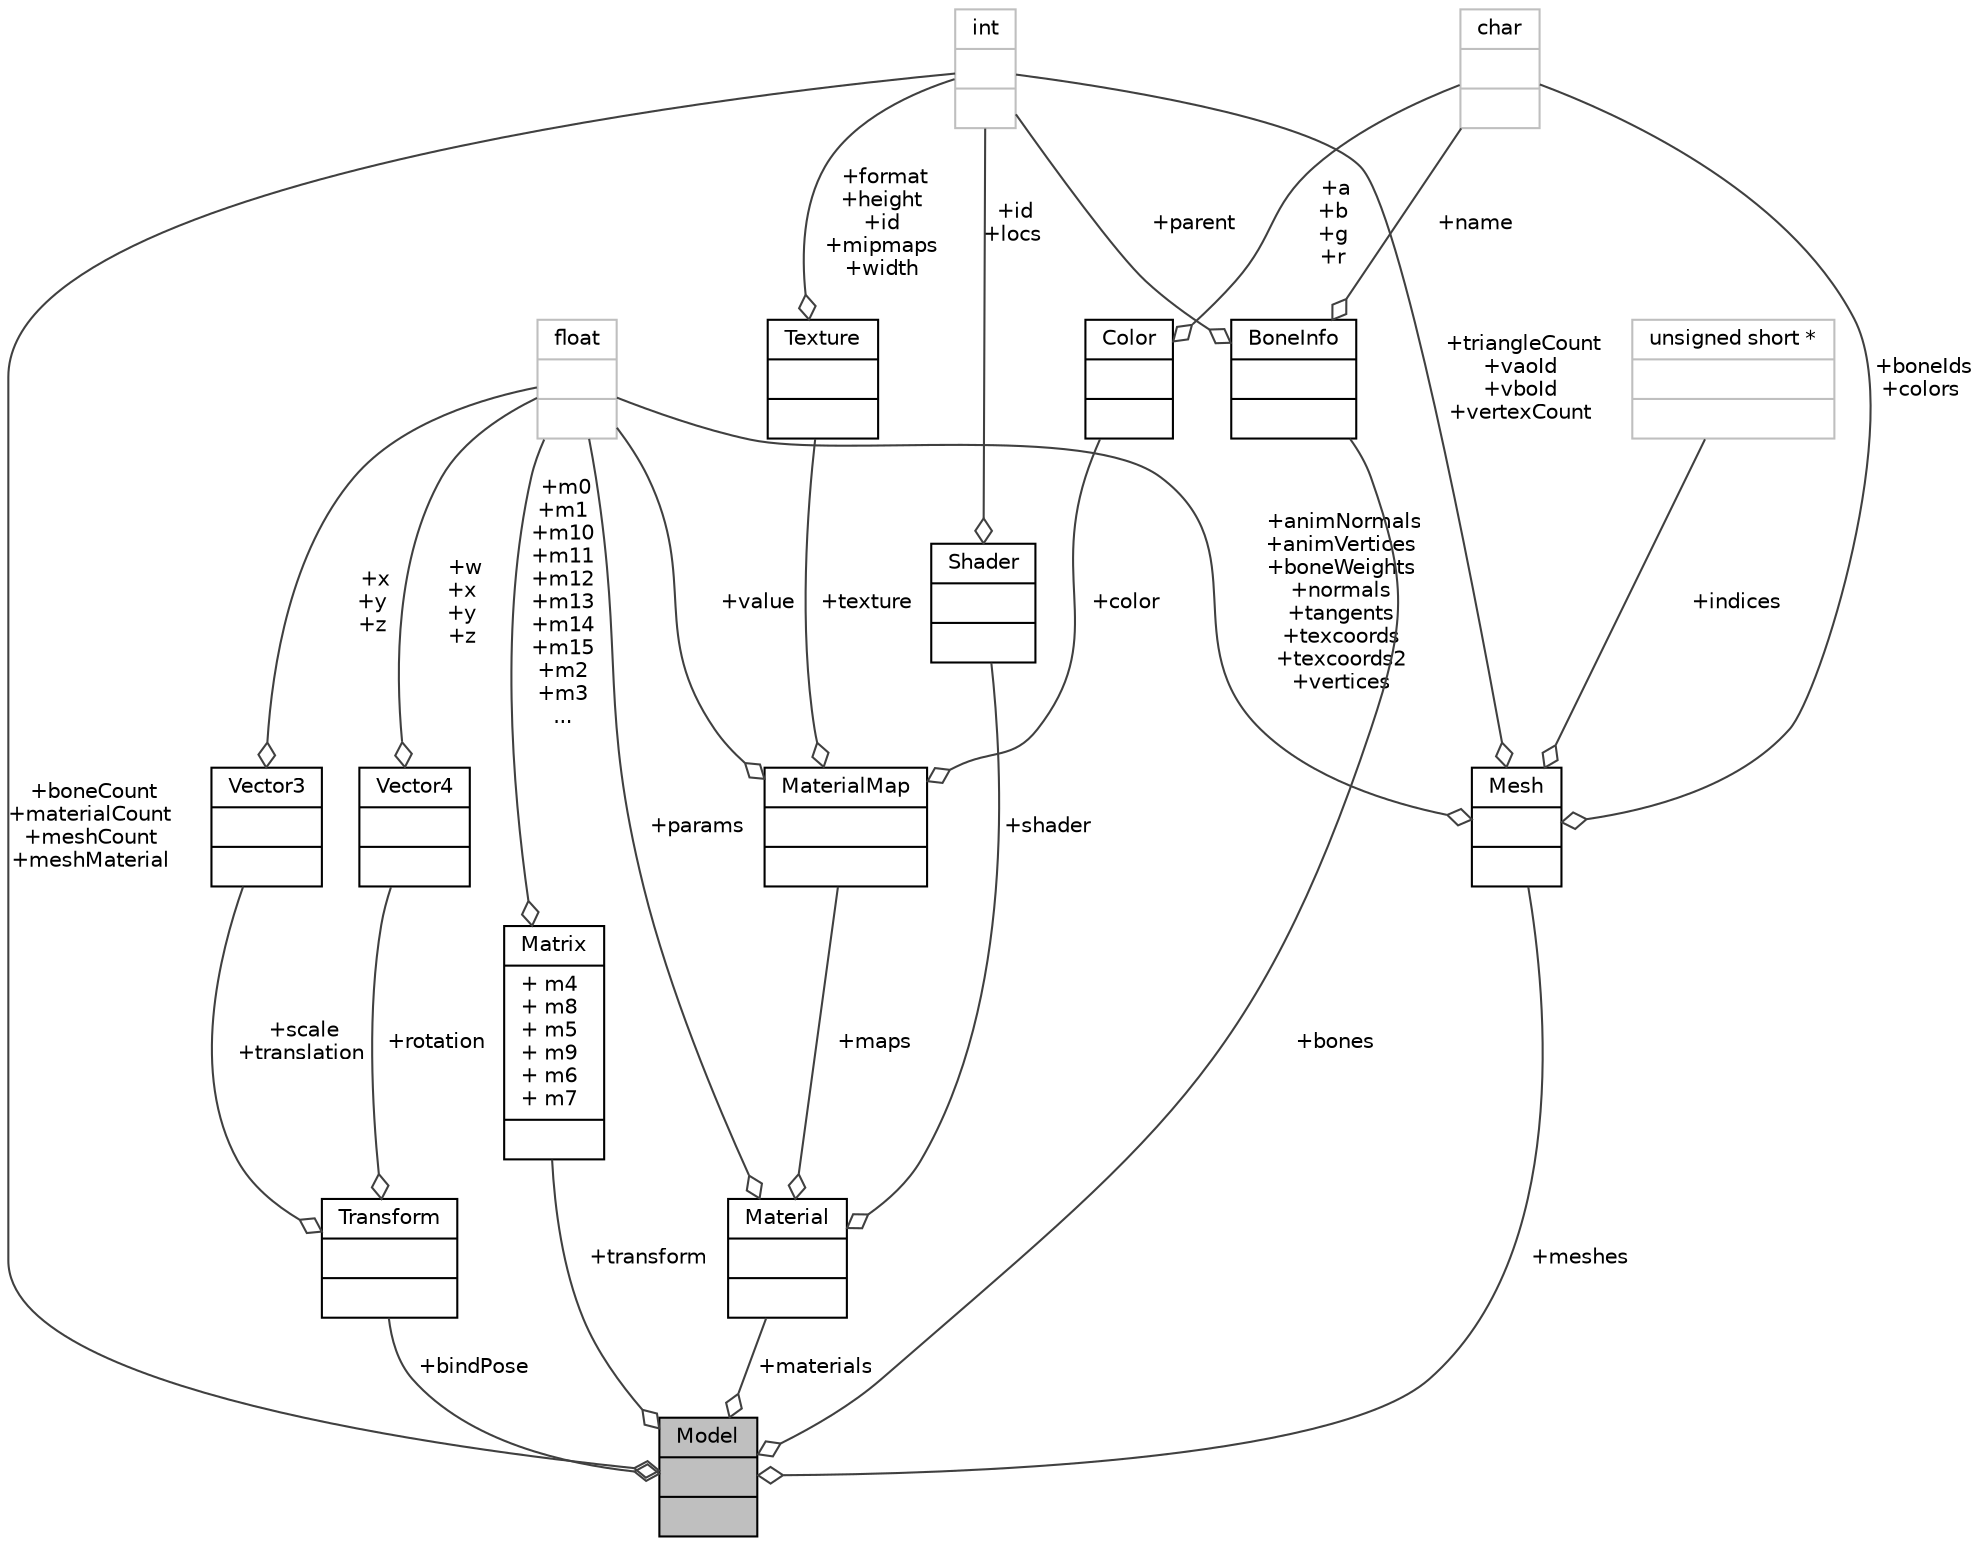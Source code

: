 digraph "Model"
{
 // LATEX_PDF_SIZE
  edge [fontname="Helvetica",fontsize="10",labelfontname="Helvetica",labelfontsize="10"];
  node [fontname="Helvetica",fontsize="10",shape=record];
  Node1 [label="{Model\n||}",height=0.2,width=0.4,color="black", fillcolor="grey75", style="filled", fontcolor="black",tooltip=" "];
  Node2 -> Node1 [color="grey25",fontsize="10",style="solid",label=" +materials" ,arrowhead="odiamond",fontname="Helvetica"];
  Node2 [label="{Material\n||}",height=0.2,width=0.4,color="black", fillcolor="white", style="filled",URL="$structMaterial.html",tooltip=" "];
  Node3 -> Node2 [color="grey25",fontsize="10",style="solid",label=" +shader" ,arrowhead="odiamond",fontname="Helvetica"];
  Node3 [label="{Shader\n||}",height=0.2,width=0.4,color="black", fillcolor="white", style="filled",URL="$structShader.html",tooltip=" "];
  Node4 -> Node3 [color="grey25",fontsize="10",style="solid",label=" +id\n+locs" ,arrowhead="odiamond",fontname="Helvetica"];
  Node4 [label="{int\n||}",height=0.2,width=0.4,color="grey75", fillcolor="white", style="filled",tooltip=" "];
  Node5 -> Node2 [color="grey25",fontsize="10",style="solid",label=" +params" ,arrowhead="odiamond",fontname="Helvetica"];
  Node5 [label="{float\n||}",height=0.2,width=0.4,color="grey75", fillcolor="white", style="filled",tooltip=" "];
  Node6 -> Node2 [color="grey25",fontsize="10",style="solid",label=" +maps" ,arrowhead="odiamond",fontname="Helvetica"];
  Node6 [label="{MaterialMap\n||}",height=0.2,width=0.4,color="black", fillcolor="white", style="filled",URL="$structMaterialMap.html",tooltip=" "];
  Node5 -> Node6 [color="grey25",fontsize="10",style="solid",label=" +value" ,arrowhead="odiamond",fontname="Helvetica"];
  Node7 -> Node6 [color="grey25",fontsize="10",style="solid",label=" +texture" ,arrowhead="odiamond",fontname="Helvetica"];
  Node7 [label="{Texture\n||}",height=0.2,width=0.4,color="black", fillcolor="white", style="filled",URL="$structTexture.html",tooltip=" "];
  Node4 -> Node7 [color="grey25",fontsize="10",style="solid",label=" +format\n+height\n+id\n+mipmaps\n+width" ,arrowhead="odiamond",fontname="Helvetica"];
  Node8 -> Node6 [color="grey25",fontsize="10",style="solid",label=" +color" ,arrowhead="odiamond",fontname="Helvetica"];
  Node8 [label="{Color\n||}",height=0.2,width=0.4,color="black", fillcolor="white", style="filled",URL="$structColor.html",tooltip=" "];
  Node9 -> Node8 [color="grey25",fontsize="10",style="solid",label=" +a\n+b\n+g\n+r" ,arrowhead="odiamond",fontname="Helvetica"];
  Node9 [label="{char\n||}",height=0.2,width=0.4,color="grey75", fillcolor="white", style="filled",tooltip=" "];
  Node10 -> Node1 [color="grey25",fontsize="10",style="solid",label=" +bones" ,arrowhead="odiamond",fontname="Helvetica"];
  Node10 [label="{BoneInfo\n||}",height=0.2,width=0.4,color="black", fillcolor="white", style="filled",URL="$structBoneInfo.html",tooltip=" "];
  Node9 -> Node10 [color="grey25",fontsize="10",style="solid",label=" +name" ,arrowhead="odiamond",fontname="Helvetica"];
  Node4 -> Node10 [color="grey25",fontsize="10",style="solid",label=" +parent" ,arrowhead="odiamond",fontname="Helvetica"];
  Node4 -> Node1 [color="grey25",fontsize="10",style="solid",label=" +boneCount\n+materialCount\n+meshCount\n+meshMaterial" ,arrowhead="odiamond",fontname="Helvetica"];
  Node11 -> Node1 [color="grey25",fontsize="10",style="solid",label=" +bindPose" ,arrowhead="odiamond",fontname="Helvetica"];
  Node11 [label="{Transform\n||}",height=0.2,width=0.4,color="black", fillcolor="white", style="filled",URL="$structTransform.html",tooltip=" "];
  Node12 -> Node11 [color="grey25",fontsize="10",style="solid",label=" +scale\n+translation" ,arrowhead="odiamond",fontname="Helvetica"];
  Node12 [label="{Vector3\n||}",height=0.2,width=0.4,color="black", fillcolor="white", style="filled",URL="$structVector3.html",tooltip=" "];
  Node5 -> Node12 [color="grey25",fontsize="10",style="solid",label=" +x\n+y\n+z" ,arrowhead="odiamond",fontname="Helvetica"];
  Node13 -> Node11 [color="grey25",fontsize="10",style="solid",label=" +rotation" ,arrowhead="odiamond",fontname="Helvetica"];
  Node13 [label="{Vector4\n||}",height=0.2,width=0.4,color="black", fillcolor="white", style="filled",URL="$structVector4.html",tooltip=" "];
  Node5 -> Node13 [color="grey25",fontsize="10",style="solid",label=" +w\n+x\n+y\n+z" ,arrowhead="odiamond",fontname="Helvetica"];
  Node14 -> Node1 [color="grey25",fontsize="10",style="solid",label=" +meshes" ,arrowhead="odiamond",fontname="Helvetica"];
  Node14 [label="{Mesh\n||}",height=0.2,width=0.4,color="black", fillcolor="white", style="filled",URL="$structMesh.html",tooltip=" "];
  Node9 -> Node14 [color="grey25",fontsize="10",style="solid",label=" +boneIds\n+colors" ,arrowhead="odiamond",fontname="Helvetica"];
  Node5 -> Node14 [color="grey25",fontsize="10",style="solid",label=" +animNormals\n+animVertices\n+boneWeights\n+normals\n+tangents\n+texcoords\n+texcoords2\n+vertices" ,arrowhead="odiamond",fontname="Helvetica"];
  Node4 -> Node14 [color="grey25",fontsize="10",style="solid",label=" +triangleCount\n+vaoId\n+vboId\n+vertexCount" ,arrowhead="odiamond",fontname="Helvetica"];
  Node15 -> Node14 [color="grey25",fontsize="10",style="solid",label=" +indices" ,arrowhead="odiamond",fontname="Helvetica"];
  Node15 [label="{unsigned short *\n||}",height=0.2,width=0.4,color="grey75", fillcolor="white", style="filled",tooltip=" "];
  Node16 -> Node1 [color="grey25",fontsize="10",style="solid",label=" +transform" ,arrowhead="odiamond",fontname="Helvetica"];
  Node16 [label="{Matrix\n|+ m4\l+ m8\l+ m5\l+ m9\l+ m6\l+ m7\l|}",height=0.2,width=0.4,color="black", fillcolor="white", style="filled",URL="$structMatrix.html",tooltip=" "];
  Node5 -> Node16 [color="grey25",fontsize="10",style="solid",label=" +m0\n+m1\n+m10\n+m11\n+m12\n+m13\n+m14\n+m15\n+m2\n+m3\n..." ,arrowhead="odiamond",fontname="Helvetica"];
}
